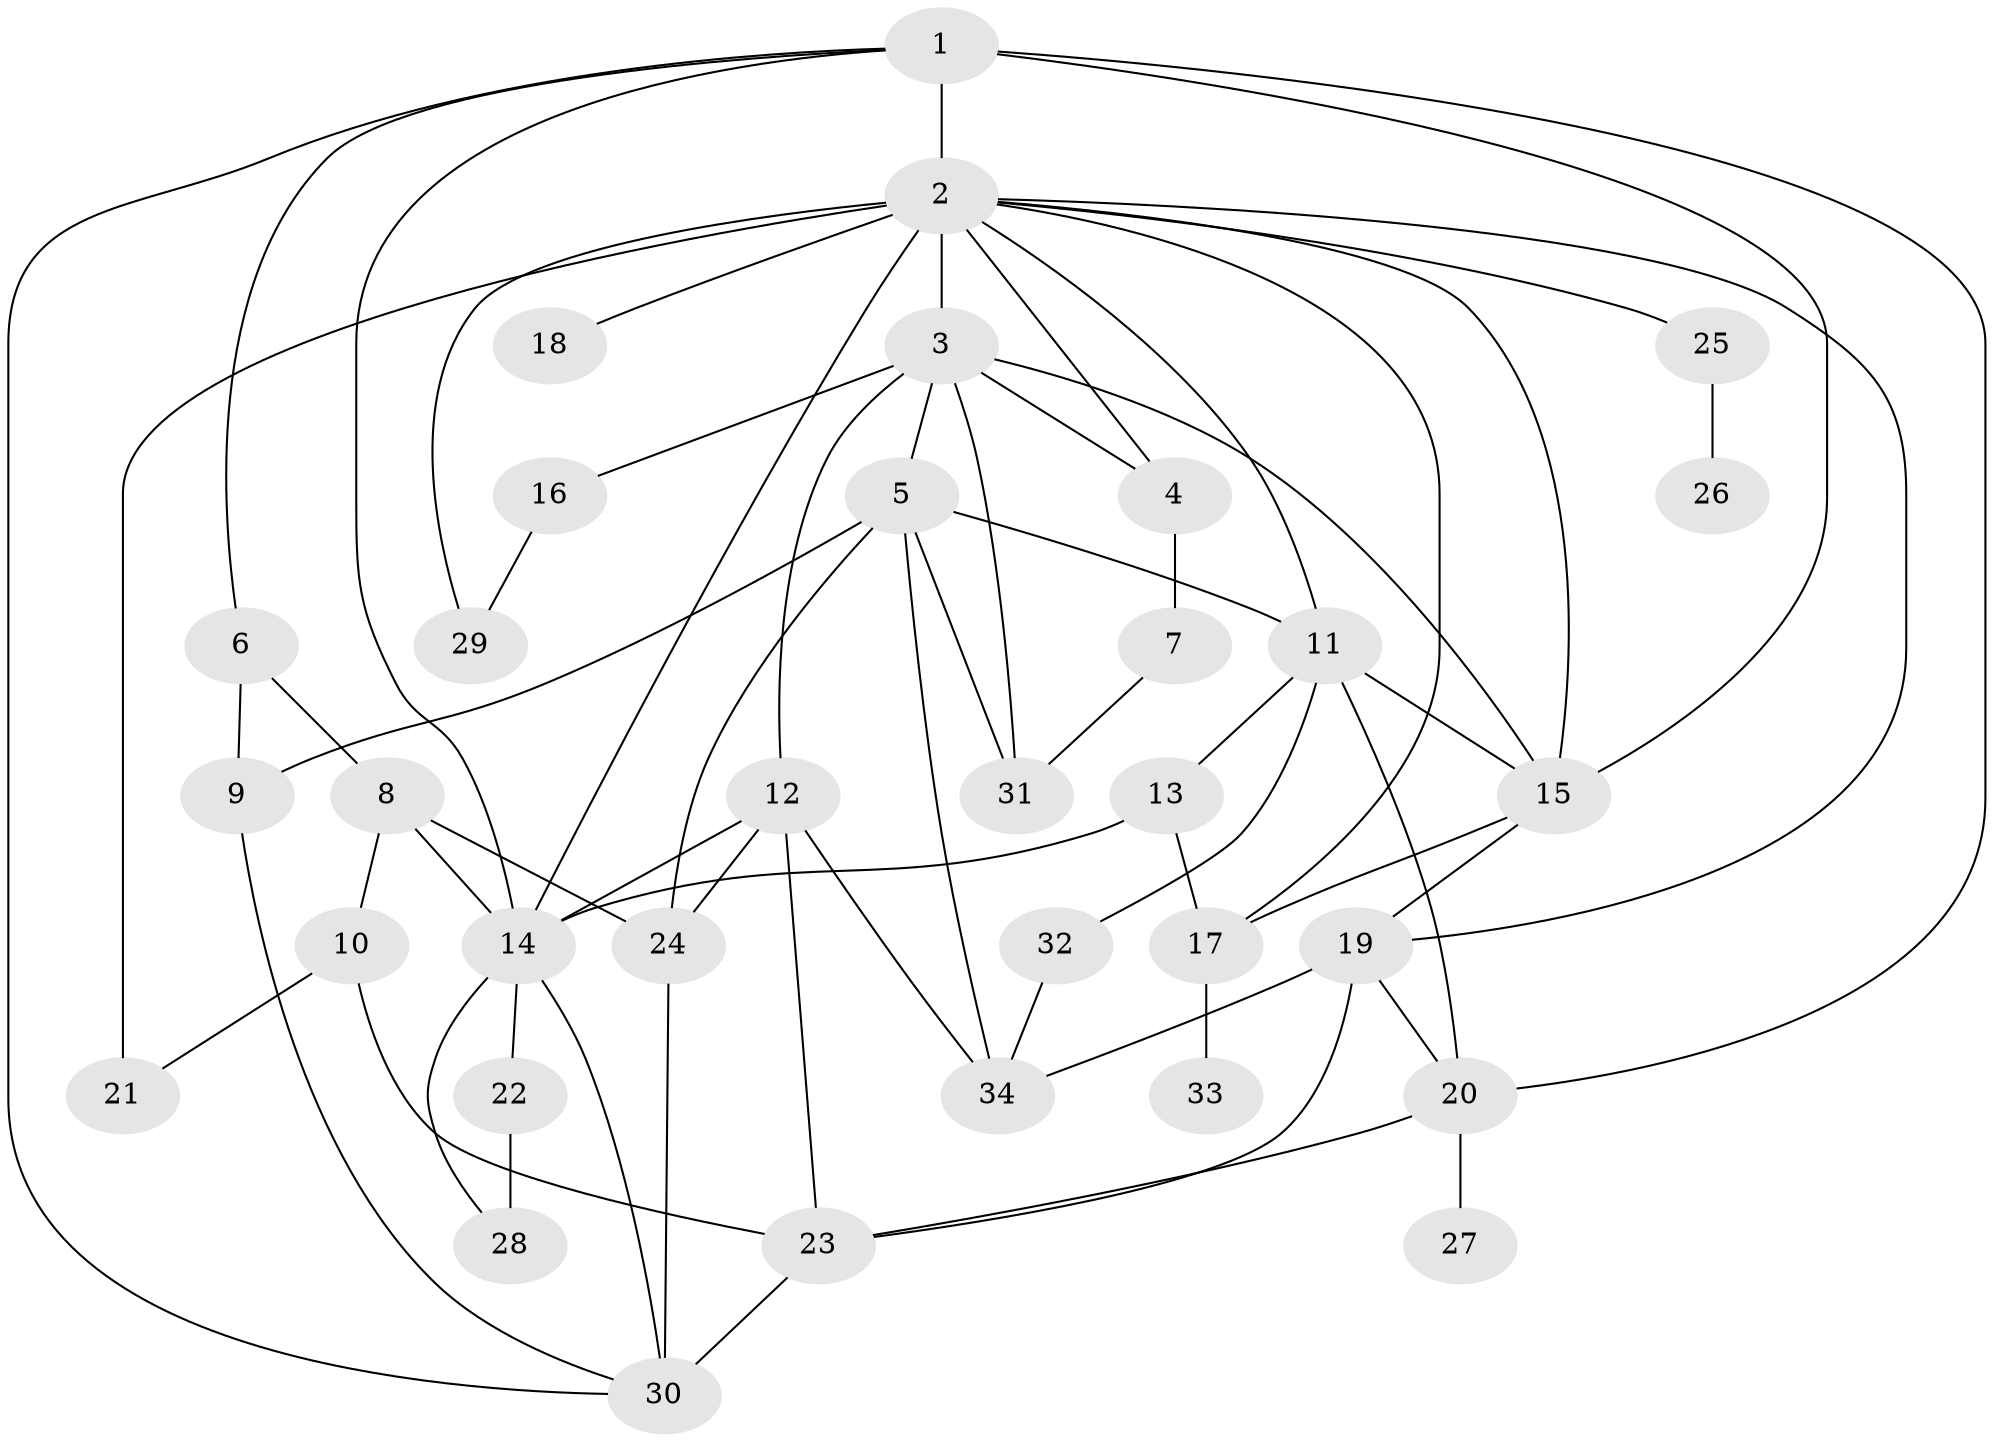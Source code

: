 // original degree distribution, {9: 0.012345679012345678, 4: 0.19753086419753085, 5: 0.07407407407407407, 3: 0.18518518518518517, 7: 0.024691358024691357, 1: 0.19753086419753085, 6: 0.037037037037037035, 2: 0.2716049382716049}
// Generated by graph-tools (version 1.1) at 2025/48/03/04/25 22:48:44]
// undirected, 34 vertices, 65 edges
graph export_dot {
  node [color=gray90,style=filled];
  1;
  2;
  3;
  4;
  5;
  6;
  7;
  8;
  9;
  10;
  11;
  12;
  13;
  14;
  15;
  16;
  17;
  18;
  19;
  20;
  21;
  22;
  23;
  24;
  25;
  26;
  27;
  28;
  29;
  30;
  31;
  32;
  33;
  34;
  1 -- 2 [weight=4.0];
  1 -- 6 [weight=1.0];
  1 -- 14 [weight=1.0];
  1 -- 15 [weight=1.0];
  1 -- 20 [weight=1.0];
  1 -- 30 [weight=1.0];
  2 -- 3 [weight=2.0];
  2 -- 4 [weight=1.0];
  2 -- 11 [weight=1.0];
  2 -- 14 [weight=1.0];
  2 -- 15 [weight=1.0];
  2 -- 17 [weight=1.0];
  2 -- 18 [weight=1.0];
  2 -- 19 [weight=1.0];
  2 -- 21 [weight=1.0];
  2 -- 25 [weight=1.0];
  2 -- 29 [weight=1.0];
  3 -- 4 [weight=1.0];
  3 -- 5 [weight=1.0];
  3 -- 12 [weight=2.0];
  3 -- 15 [weight=1.0];
  3 -- 16 [weight=1.0];
  3 -- 31 [weight=1.0];
  4 -- 7 [weight=1.0];
  5 -- 9 [weight=2.0];
  5 -- 11 [weight=1.0];
  5 -- 24 [weight=1.0];
  5 -- 31 [weight=1.0];
  5 -- 34 [weight=1.0];
  6 -- 8 [weight=2.0];
  6 -- 9 [weight=1.0];
  7 -- 31 [weight=1.0];
  8 -- 10 [weight=1.0];
  8 -- 14 [weight=1.0];
  8 -- 24 [weight=1.0];
  9 -- 30 [weight=1.0];
  10 -- 21 [weight=1.0];
  10 -- 23 [weight=1.0];
  11 -- 13 [weight=1.0];
  11 -- 15 [weight=1.0];
  11 -- 20 [weight=1.0];
  11 -- 32 [weight=1.0];
  12 -- 14 [weight=1.0];
  12 -- 23 [weight=1.0];
  12 -- 24 [weight=2.0];
  12 -- 34 [weight=1.0];
  13 -- 14 [weight=1.0];
  13 -- 17 [weight=1.0];
  14 -- 22 [weight=1.0];
  14 -- 28 [weight=1.0];
  14 -- 30 [weight=2.0];
  15 -- 17 [weight=1.0];
  15 -- 19 [weight=1.0];
  16 -- 29 [weight=1.0];
  17 -- 33 [weight=1.0];
  19 -- 20 [weight=1.0];
  19 -- 23 [weight=1.0];
  19 -- 34 [weight=1.0];
  20 -- 23 [weight=1.0];
  20 -- 27 [weight=1.0];
  22 -- 28 [weight=3.0];
  23 -- 30 [weight=2.0];
  24 -- 30 [weight=2.0];
  25 -- 26 [weight=1.0];
  32 -- 34 [weight=1.0];
}
